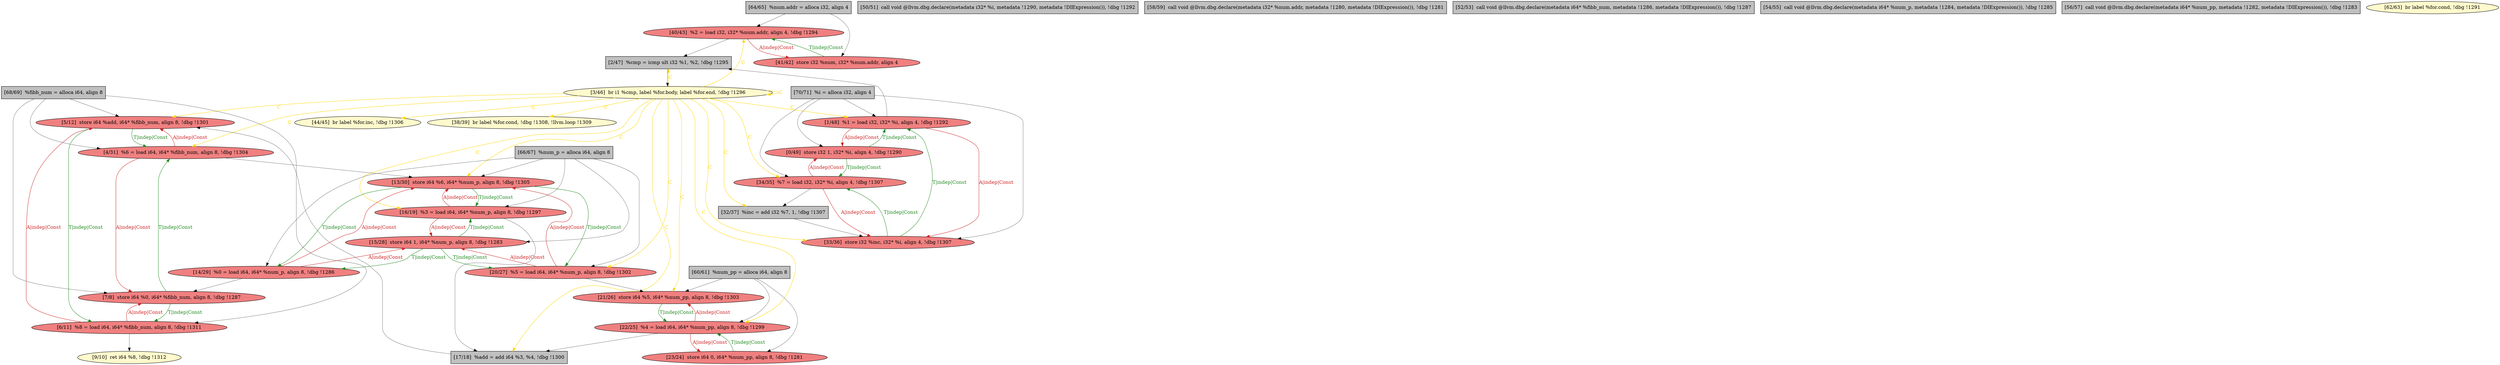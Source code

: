 
digraph G {


node85 [fillcolor=lightcoral,label="[40/43]  %2 = load i32, i32* %num.addr, align 4, !dbg !1294",shape=ellipse,style=filled ]
node84 [fillcolor=lemonchiffon,label="[3/46]  br i1 %cmp, label %for.body, label %for.end, !dbg !1296",shape=ellipse,style=filled ]
node81 [fillcolor=lightcoral,label="[1/48]  %1 = load i32, i32* %i, align 4, !dbg !1292",shape=ellipse,style=filled ]
node78 [fillcolor=lightcoral,label="[5/12]  store i64 %add, i64* %fibb_num, align 8, !dbg !1301",shape=ellipse,style=filled ]
node76 [fillcolor=lightcoral,label="[16/19]  %3 = load i64, i64* %num_p, align 8, !dbg !1297",shape=ellipse,style=filled ]
node75 [fillcolor=lightcoral,label="[13/30]  store i64 %6, i64* %num_p, align 8, !dbg !1305",shape=ellipse,style=filled ]
node86 [fillcolor=grey,label="[70/71]  %i = alloca i32, align 4",shape=rectangle,style=filled ]
node74 [fillcolor=lightcoral,label="[21/26]  store i64 %5, i64* %num_pp, align 8, !dbg !1303",shape=ellipse,style=filled ]
node71 [fillcolor=lemonchiffon,label="[44/45]  br label %for.inc, !dbg !1306",shape=ellipse,style=filled ]
node82 [fillcolor=lightcoral,label="[20/27]  %5 = load i64, i64* %num_p, align 8, !dbg !1302",shape=ellipse,style=filled ]
node70 [fillcolor=grey,label="[2/47]  %cmp = icmp ult i32 %1, %2, !dbg !1295",shape=rectangle,style=filled ]
node69 [fillcolor=lightcoral,label="[41/42]  store i32 %num, i32* %num.addr, align 4",shape=ellipse,style=filled ]
node67 [fillcolor=lightcoral,label="[33/36]  store i32 %inc, i32* %i, align 4, !dbg !1307",shape=ellipse,style=filled ]
node60 [fillcolor=lightcoral,label="[7/8]  store i64 %0, i64* %fibb_num, align 8, !dbg !1287",shape=ellipse,style=filled ]
node54 [fillcolor=grey,label="[50/51]  call void @llvm.dbg.declare(metadata i32* %i, metadata !1290, metadata !DIExpression()), !dbg !1292",shape=rectangle,style=filled ]
node83 [fillcolor=grey,label="[17/18]  %add = add i64 %3, %4, !dbg !1300",shape=rectangle,style=filled ]
node51 [fillcolor=lightcoral,label="[0/49]  store i32 1, i32* %i, align 4, !dbg !1290",shape=ellipse,style=filled ]
node77 [fillcolor=lightcoral,label="[34/35]  %7 = load i32, i32* %i, align 4, !dbg !1307",shape=ellipse,style=filled ]
node53 [fillcolor=lightcoral,label="[23/24]  store i64 0, i64* %num_pp, align 8, !dbg !1281",shape=ellipse,style=filled ]
node59 [fillcolor=lemonchiffon,label="[9/10]  ret i64 %8, !dbg !1312",shape=ellipse,style=filled ]
node52 [fillcolor=lightcoral,label="[14/29]  %0 = load i64, i64* %num_p, align 8, !dbg !1286",shape=ellipse,style=filled ]
node73 [fillcolor=grey,label="[32/37]  %inc = add i32 %7, 1, !dbg !1307",shape=rectangle,style=filled ]
node68 [fillcolor=grey,label="[68/69]  %fibb_num = alloca i64, align 8",shape=rectangle,style=filled ]
node62 [fillcolor=grey,label="[58/59]  call void @llvm.dbg.declare(metadata i32* %num.addr, metadata !1280, metadata !DIExpression()), !dbg !1281",shape=rectangle,style=filled ]
node56 [fillcolor=grey,label="[52/53]  call void @llvm.dbg.declare(metadata i64* %fibb_num, metadata !1286, metadata !DIExpression()), !dbg !1287",shape=rectangle,style=filled ]
node58 [fillcolor=grey,label="[54/55]  call void @llvm.dbg.declare(metadata i64* %num_p, metadata !1284, metadata !DIExpression()), !dbg !1285",shape=rectangle,style=filled ]
node57 [fillcolor=lightcoral,label="[4/31]  %6 = load i64, i64* %fibb_num, align 8, !dbg !1304",shape=ellipse,style=filled ]
node80 [fillcolor=lightcoral,label="[22/25]  %4 = load i64, i64* %num_pp, align 8, !dbg !1299",shape=ellipse,style=filled ]
node79 [fillcolor=lemonchiffon,label="[38/39]  br label %for.cond, !dbg !1308, !llvm.loop !1309",shape=ellipse,style=filled ]
node61 [fillcolor=grey,label="[56/57]  call void @llvm.dbg.declare(metadata i64* %num_pp, metadata !1282, metadata !DIExpression()), !dbg !1283",shape=rectangle,style=filled ]
node72 [fillcolor=lightcoral,label="[6/11]  %8 = load i64, i64* %fibb_num, align 8, !dbg !1311",shape=ellipse,style=filled ]
node63 [fillcolor=grey,label="[60/61]  %num_pp = alloca i64, align 8",shape=rectangle,style=filled ]
node64 [fillcolor=lemonchiffon,label="[62/63]  br label %for.cond, !dbg !1291",shape=ellipse,style=filled ]
node65 [fillcolor=grey,label="[64/65]  %num.addr = alloca i32, align 4",shape=rectangle,style=filled ]
node55 [fillcolor=lightcoral,label="[15/28]  store i64 1, i64* %num_p, align 8, !dbg !1283",shape=ellipse,style=filled ]
node66 [fillcolor=grey,label="[66/67]  %num_p = alloca i64, align 8",shape=rectangle,style=filled ]

node67->node77 [style=solid,color=forestgreen,label="T|indep|Const",penwidth=1.0,fontcolor=forestgreen ]
node84->node70 [style=solid,color=gold,label="C",penwidth=1.0,fontcolor=gold ]
node67->node81 [style=solid,color=forestgreen,label="T|indep|Const",penwidth=1.0,fontcolor=forestgreen ]
node80->node83 [style=solid,color=black,label="",penwidth=0.5,fontcolor=black ]
node63->node80 [style=solid,color=black,label="",penwidth=0.5,fontcolor=black ]
node55->node76 [style=solid,color=forestgreen,label="T|indep|Const",penwidth=1.0,fontcolor=forestgreen ]
node70->node84 [style=solid,color=black,label="",penwidth=0.5,fontcolor=black ]
node63->node53 [style=solid,color=black,label="",penwidth=0.5,fontcolor=black ]
node73->node67 [style=solid,color=black,label="",penwidth=0.5,fontcolor=black ]
node82->node74 [style=solid,color=black,label="",penwidth=0.5,fontcolor=black ]
node74->node80 [style=solid,color=forestgreen,label="T|indep|Const",penwidth=1.0,fontcolor=forestgreen ]
node81->node70 [style=solid,color=black,label="",penwidth=0.5,fontcolor=black ]
node69->node85 [style=solid,color=forestgreen,label="T|indep|Const",penwidth=1.0,fontcolor=forestgreen ]
node80->node53 [style=solid,color=firebrick3,label="A|indep|Const",penwidth=1.0,fontcolor=firebrick3 ]
node84->node75 [style=solid,color=gold,label="C",penwidth=1.0,fontcolor=gold ]
node52->node55 [style=solid,color=firebrick3,label="A|indep|Const",penwidth=1.0,fontcolor=firebrick3 ]
node75->node52 [style=solid,color=forestgreen,label="T|indep|Const",penwidth=1.0,fontcolor=forestgreen ]
node83->node78 [style=solid,color=black,label="",penwidth=0.5,fontcolor=black ]
node84->node79 [style=solid,color=gold,label="C",penwidth=1.0,fontcolor=gold ]
node84->node76 [style=solid,color=gold,label="C",penwidth=1.0,fontcolor=gold ]
node75->node82 [style=solid,color=forestgreen,label="T|indep|Const",penwidth=1.0,fontcolor=forestgreen ]
node68->node72 [style=solid,color=black,label="",penwidth=0.5,fontcolor=black ]
node68->node57 [style=solid,color=black,label="",penwidth=0.5,fontcolor=black ]
node82->node55 [style=solid,color=firebrick3,label="A|indep|Const",penwidth=1.0,fontcolor=firebrick3 ]
node78->node72 [style=solid,color=forestgreen,label="T|indep|Const",penwidth=1.0,fontcolor=forestgreen ]
node77->node67 [style=solid,color=firebrick3,label="A|indep|Const",penwidth=1.0,fontcolor=firebrick3 ]
node57->node78 [style=solid,color=firebrick3,label="A|indep|Const",penwidth=1.0,fontcolor=firebrick3 ]
node84->node82 [style=solid,color=gold,label="C",penwidth=1.0,fontcolor=gold ]
node86->node51 [style=solid,color=black,label="",penwidth=0.5,fontcolor=black ]
node66->node76 [style=solid,color=black,label="",penwidth=0.5,fontcolor=black ]
node84->node57 [style=solid,color=gold,label="C",penwidth=1.0,fontcolor=gold ]
node60->node72 [style=solid,color=forestgreen,label="T|indep|Const",penwidth=1.0,fontcolor=forestgreen ]
node81->node67 [style=solid,color=firebrick3,label="A|indep|Const",penwidth=1.0,fontcolor=firebrick3 ]
node53->node80 [style=solid,color=forestgreen,label="T|indep|Const",penwidth=1.0,fontcolor=forestgreen ]
node63->node74 [style=solid,color=black,label="",penwidth=0.5,fontcolor=black ]
node82->node75 [style=solid,color=firebrick3,label="A|indep|Const",penwidth=1.0,fontcolor=firebrick3 ]
node72->node59 [style=solid,color=black,label="",penwidth=0.5,fontcolor=black ]
node84->node74 [style=solid,color=gold,label="C",penwidth=1.0,fontcolor=gold ]
node72->node60 [style=solid,color=firebrick3,label="A|indep|Const",penwidth=1.0,fontcolor=firebrick3 ]
node76->node55 [style=solid,color=firebrick3,label="A|indep|Const",penwidth=1.0,fontcolor=firebrick3 ]
node72->node78 [style=solid,color=firebrick3,label="A|indep|Const",penwidth=1.0,fontcolor=firebrick3 ]
node76->node83 [style=solid,color=black,label="",penwidth=0.5,fontcolor=black ]
node66->node52 [style=solid,color=black,label="",penwidth=0.5,fontcolor=black ]
node52->node75 [style=solid,color=firebrick3,label="A|indep|Const",penwidth=1.0,fontcolor=firebrick3 ]
node84->node77 [style=solid,color=gold,label="C",penwidth=1.0,fontcolor=gold ]
node77->node73 [style=solid,color=black,label="",penwidth=0.5,fontcolor=black ]
node68->node78 [style=solid,color=black,label="",penwidth=0.5,fontcolor=black ]
node52->node60 [style=solid,color=black,label="",penwidth=0.5,fontcolor=black ]
node55->node82 [style=solid,color=forestgreen,label="T|indep|Const",penwidth=1.0,fontcolor=forestgreen ]
node80->node74 [style=solid,color=firebrick3,label="A|indep|Const",penwidth=1.0,fontcolor=firebrick3 ]
node84->node71 [style=solid,color=gold,label="C",penwidth=1.0,fontcolor=gold ]
node65->node85 [style=solid,color=black,label="",penwidth=0.5,fontcolor=black ]
node66->node55 [style=solid,color=black,label="",penwidth=0.5,fontcolor=black ]
node57->node60 [style=solid,color=firebrick3,label="A|indep|Const",penwidth=1.0,fontcolor=firebrick3 ]
node68->node60 [style=solid,color=black,label="",penwidth=0.5,fontcolor=black ]
node86->node67 [style=solid,color=black,label="",penwidth=0.5,fontcolor=black ]
node81->node51 [style=solid,color=firebrick3,label="A|indep|Const",penwidth=1.0,fontcolor=firebrick3 ]
node76->node75 [style=solid,color=firebrick3,label="A|indep|Const",penwidth=1.0,fontcolor=firebrick3 ]
node66->node82 [style=solid,color=black,label="",penwidth=0.5,fontcolor=black ]
node66->node75 [style=solid,color=black,label="",penwidth=0.5,fontcolor=black ]
node85->node69 [style=solid,color=firebrick3,label="A|indep|Const",penwidth=1.0,fontcolor=firebrick3 ]
node85->node70 [style=solid,color=black,label="",penwidth=0.5,fontcolor=black ]
node84->node67 [style=solid,color=gold,label="C",penwidth=1.0,fontcolor=gold ]
node55->node52 [style=solid,color=forestgreen,label="T|indep|Const",penwidth=1.0,fontcolor=forestgreen ]
node86->node81 [style=solid,color=black,label="",penwidth=0.5,fontcolor=black ]
node84->node85 [style=solid,color=gold,label="C",penwidth=1.0,fontcolor=gold ]
node51->node81 [style=solid,color=forestgreen,label="T|indep|Const",penwidth=1.0,fontcolor=forestgreen ]
node84->node83 [style=solid,color=gold,label="C",penwidth=1.0,fontcolor=gold ]
node51->node77 [style=solid,color=forestgreen,label="T|indep|Const",penwidth=1.0,fontcolor=forestgreen ]
node57->node75 [style=solid,color=black,label="",penwidth=0.5,fontcolor=black ]
node65->node69 [style=solid,color=black,label="",penwidth=0.5,fontcolor=black ]
node77->node51 [style=solid,color=firebrick3,label="A|indep|Const",penwidth=1.0,fontcolor=firebrick3 ]
node75->node76 [style=solid,color=forestgreen,label="T|indep|Const",penwidth=1.0,fontcolor=forestgreen ]
node84->node73 [style=solid,color=gold,label="C",penwidth=1.0,fontcolor=gold ]
node60->node57 [style=solid,color=forestgreen,label="T|indep|Const",penwidth=1.0,fontcolor=forestgreen ]
node86->node77 [style=solid,color=black,label="",penwidth=0.5,fontcolor=black ]
node84->node84 [style=solid,color=gold,label="C",penwidth=1.0,fontcolor=gold ]
node78->node57 [style=solid,color=forestgreen,label="T|indep|Const",penwidth=1.0,fontcolor=forestgreen ]
node84->node81 [style=solid,color=gold,label="C",penwidth=1.0,fontcolor=gold ]
node84->node80 [style=solid,color=gold,label="C",penwidth=1.0,fontcolor=gold ]
node84->node78 [style=solid,color=gold,label="C",penwidth=1.0,fontcolor=gold ]


}
